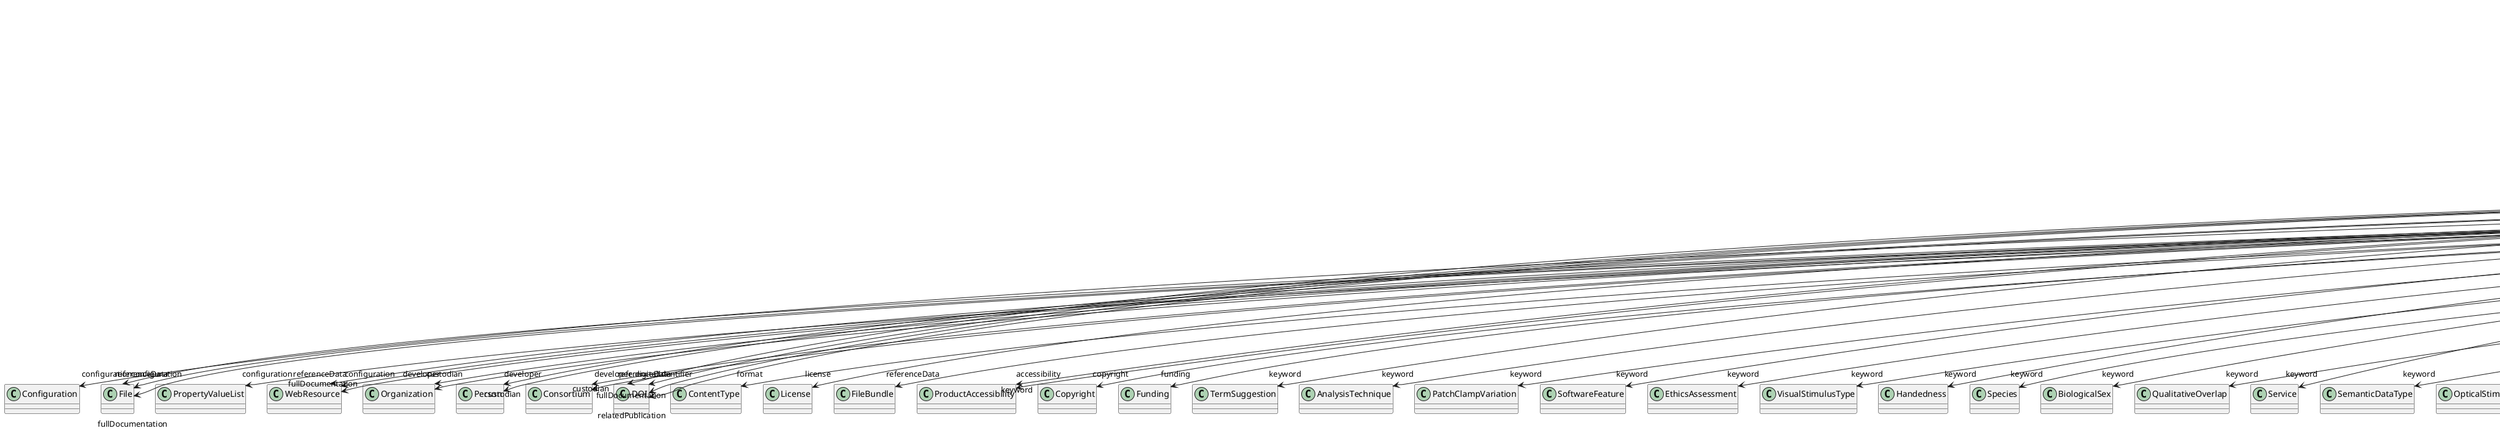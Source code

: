 @startuml
class ValidationTestVersion {
+configuration
+developer
+digitalIdentifier
+entryPoint
+format
+isAlternativeVersionOf
+isNewVersionOf
+license
+referenceData
+accessibility
+copyright
+custodian
+description
+fullDocumentation
+fullName
+funding
+homepage
+howToCite
+keyword
+otherContribution
+relatedPublication
+releaseDate
+repository
+shortName
+supportChannel
+versionIdentifier
+versionInnovation

}
ValidationTestVersion -d-> "configuration" Configuration
ValidationTestVersion -d-> "configuration" File
ValidationTestVersion -d-> "configuration" PropertyValueList
ValidationTestVersion -d-> "configuration" WebResource
ValidationTestVersion -d-> "developer" Organization
ValidationTestVersion -d-> "developer" Person
ValidationTestVersion -d-> "developer" Consortium
ValidationTestVersion -d-> "digitalIdentifier" DOI
ValidationTestVersion -d-> "format" ContentType
ValidationTestVersion -d-> "isAlternativeVersionOf" ValidationTestVersion
ValidationTestVersion -d-> "isNewVersionOf" ValidationTestVersion
ValidationTestVersion -d-> "license" License
ValidationTestVersion -d-> "referenceData" DOI
ValidationTestVersion -d-> "referenceData" File
ValidationTestVersion -d-> "referenceData" FileBundle
ValidationTestVersion -d-> "referenceData" WebResource
ValidationTestVersion -d-> "accessibility" ProductAccessibility
ValidationTestVersion -d-> "copyright" Copyright
ValidationTestVersion -d-> "custodian" Organization
ValidationTestVersion -d-> "custodian" Person
ValidationTestVersion -d-> "custodian" Consortium
ValidationTestVersion -d-> "fullDocumentation" DOI
ValidationTestVersion -d-> "fullDocumentation" File
ValidationTestVersion -d-> "fullDocumentation" WebResource
ValidationTestVersion -d-> "funding" Funding
ValidationTestVersion -d-> "keyword" TermSuggestion
ValidationTestVersion -d-> "keyword" AnalysisTechnique
ValidationTestVersion -d-> "keyword" PatchClampVariation
ValidationTestVersion -d-> "keyword" SoftwareFeature
ValidationTestVersion -d-> "keyword" EthicsAssessment
ValidationTestVersion -d-> "keyword" VisualStimulusType
ValidationTestVersion -d-> "keyword" Handedness
ValidationTestVersion -d-> "keyword" Species
ValidationTestVersion -d-> "keyword" BiologicalSex
ValidationTestVersion -d-> "keyword" QualitativeOverlap
ValidationTestVersion -d-> "keyword" Service
ValidationTestVersion -d-> "keyword" SemanticDataType
ValidationTestVersion -d-> "keyword" OpticalStimulusType
ValidationTestVersion -d-> "keyword" AgeCategory
ValidationTestVersion -d-> "keyword" UBERONParcellation
ValidationTestVersion -d-> "keyword" FileRepositoryType
ValidationTestVersion -d-> "keyword" TissueSampleAttribute
ValidationTestVersion -d-> "keyword" TypeOfUncertainty
ValidationTestVersion -d-> "keyword" OlfactoryStimulusType
ValidationTestVersion -d-> "keyword" OperatingSystem
ValidationTestVersion -d-> "keyword" LearningResourceType
ValidationTestVersion -d-> "keyword" ModelScope
ValidationTestVersion -d-> "keyword" ElectricalStimulusType
ValidationTestVersion -d-> "keyword" OperatingDevice
ValidationTestVersion -d-> "keyword" CellType
ValidationTestVersion -d-> "keyword" Disease
ValidationTestVersion -d-> "keyword" FileBundleGrouping
ValidationTestVersion -d-> "keyword" AuditoryStimulusType
ValidationTestVersion -d-> "keyword" ChemicalMixtureType
ValidationTestVersion -d-> "keyword" EducationalLevel
ValidationTestVersion -d-> "keyword" AnatomicalPlane
ValidationTestVersion -d-> "keyword" SubjectAttribute
ValidationTestVersion -d-> "keyword" DataType
ValidationTestVersion -d-> "keyword" SubcellularEntity
ValidationTestVersion -d-> "keyword" CriteriaQualityType
ValidationTestVersion -d-> "keyword" ActionStatusType
ValidationTestVersion -d-> "keyword" GeneticStrainType
ValidationTestVersion -d-> "keyword" StimulationApproach
ValidationTestVersion -d-> "keyword" Colormap
ValidationTestVersion -d-> "keyword" MetaDataModelType
ValidationTestVersion -d-> "keyword" OrganismSubstance
ValidationTestVersion -d-> "keyword" TactileStimulusType
ValidationTestVersion -d-> "keyword" OrganismSystem
ValidationTestVersion -d-> "keyword" GustatoryStimulusType
ValidationTestVersion -d-> "keyword" CranialWindowConstructionType
ValidationTestVersion -d-> "keyword" Organ
ValidationTestVersion -d-> "keyword" Laterality
ValidationTestVersion -d-> "keyword" AnnotationType
ValidationTestVersion -d-> "keyword" PreparationType
ValidationTestVersion -d-> "keyword" Terminology
ValidationTestVersion -d-> "keyword" UnitOfMeasurement
ValidationTestVersion -d-> "keyword" ModelAbstractionLevel
ValidationTestVersion -d-> "keyword" AnatomicalAxesOrientation
ValidationTestVersion -d-> "keyword" ProgrammingLanguage
ValidationTestVersion -d-> "keyword" CranialWindowReinforcementType
ValidationTestVersion -d-> "keyword" SoftwareApplicationCategory
ValidationTestVersion -d-> "keyword" TissueSampleType
ValidationTestVersion -d-> "keyword" Technique
ValidationTestVersion -d-> "keyword" DifferenceMeasure
ValidationTestVersion -d-> "keyword" StimulationTechnique
ValidationTestVersion -d-> "keyword" AnatomicalIdentificationType
ValidationTestVersion -d-> "keyword" FileUsageRole
ValidationTestVersion -d-> "keyword" DiseaseModel
ValidationTestVersion -d-> "keyword" MeasuredQuantity
ValidationTestVersion -d-> "keyword" ProductAccessibility
ValidationTestVersion -d-> "keyword" DeviceType
ValidationTestVersion -d-> "keyword" Language
ValidationTestVersion -d-> "keyword" BreedingType
ValidationTestVersion -d-> "keyword" BiologicalOrder
ValidationTestVersion -d-> "keyword" AtlasType
ValidationTestVersion -d-> "keyword" MolecularEntity
ValidationTestVersion -d-> "keyword" ExperimentalApproach
ValidationTestVersion -d-> "keyword" ContributionType
ValidationTestVersion -d-> "keyword" SetupType
ValidationTestVersion -d-> "keyword" CellCultureType
ValidationTestVersion -d-> "keyword" AnnotationCriteriaType
ValidationTestVersion -d-> "otherContribution" Contribution
ValidationTestVersion -d-> "relatedPublication" Chapter
ValidationTestVersion -d-> "relatedPublication" ScholarlyArticle
ValidationTestVersion -d-> "relatedPublication" Book
ValidationTestVersion -d-> "relatedPublication" ISBN
ValidationTestVersion -d-> "relatedPublication" DOI
ValidationTestVersion -d-> "relatedPublication" HANDLE
ValidationTestVersion -d-> "relatedPublication" ISSN
ValidationTestVersion -d-> "repository" FileRepository

@enduml